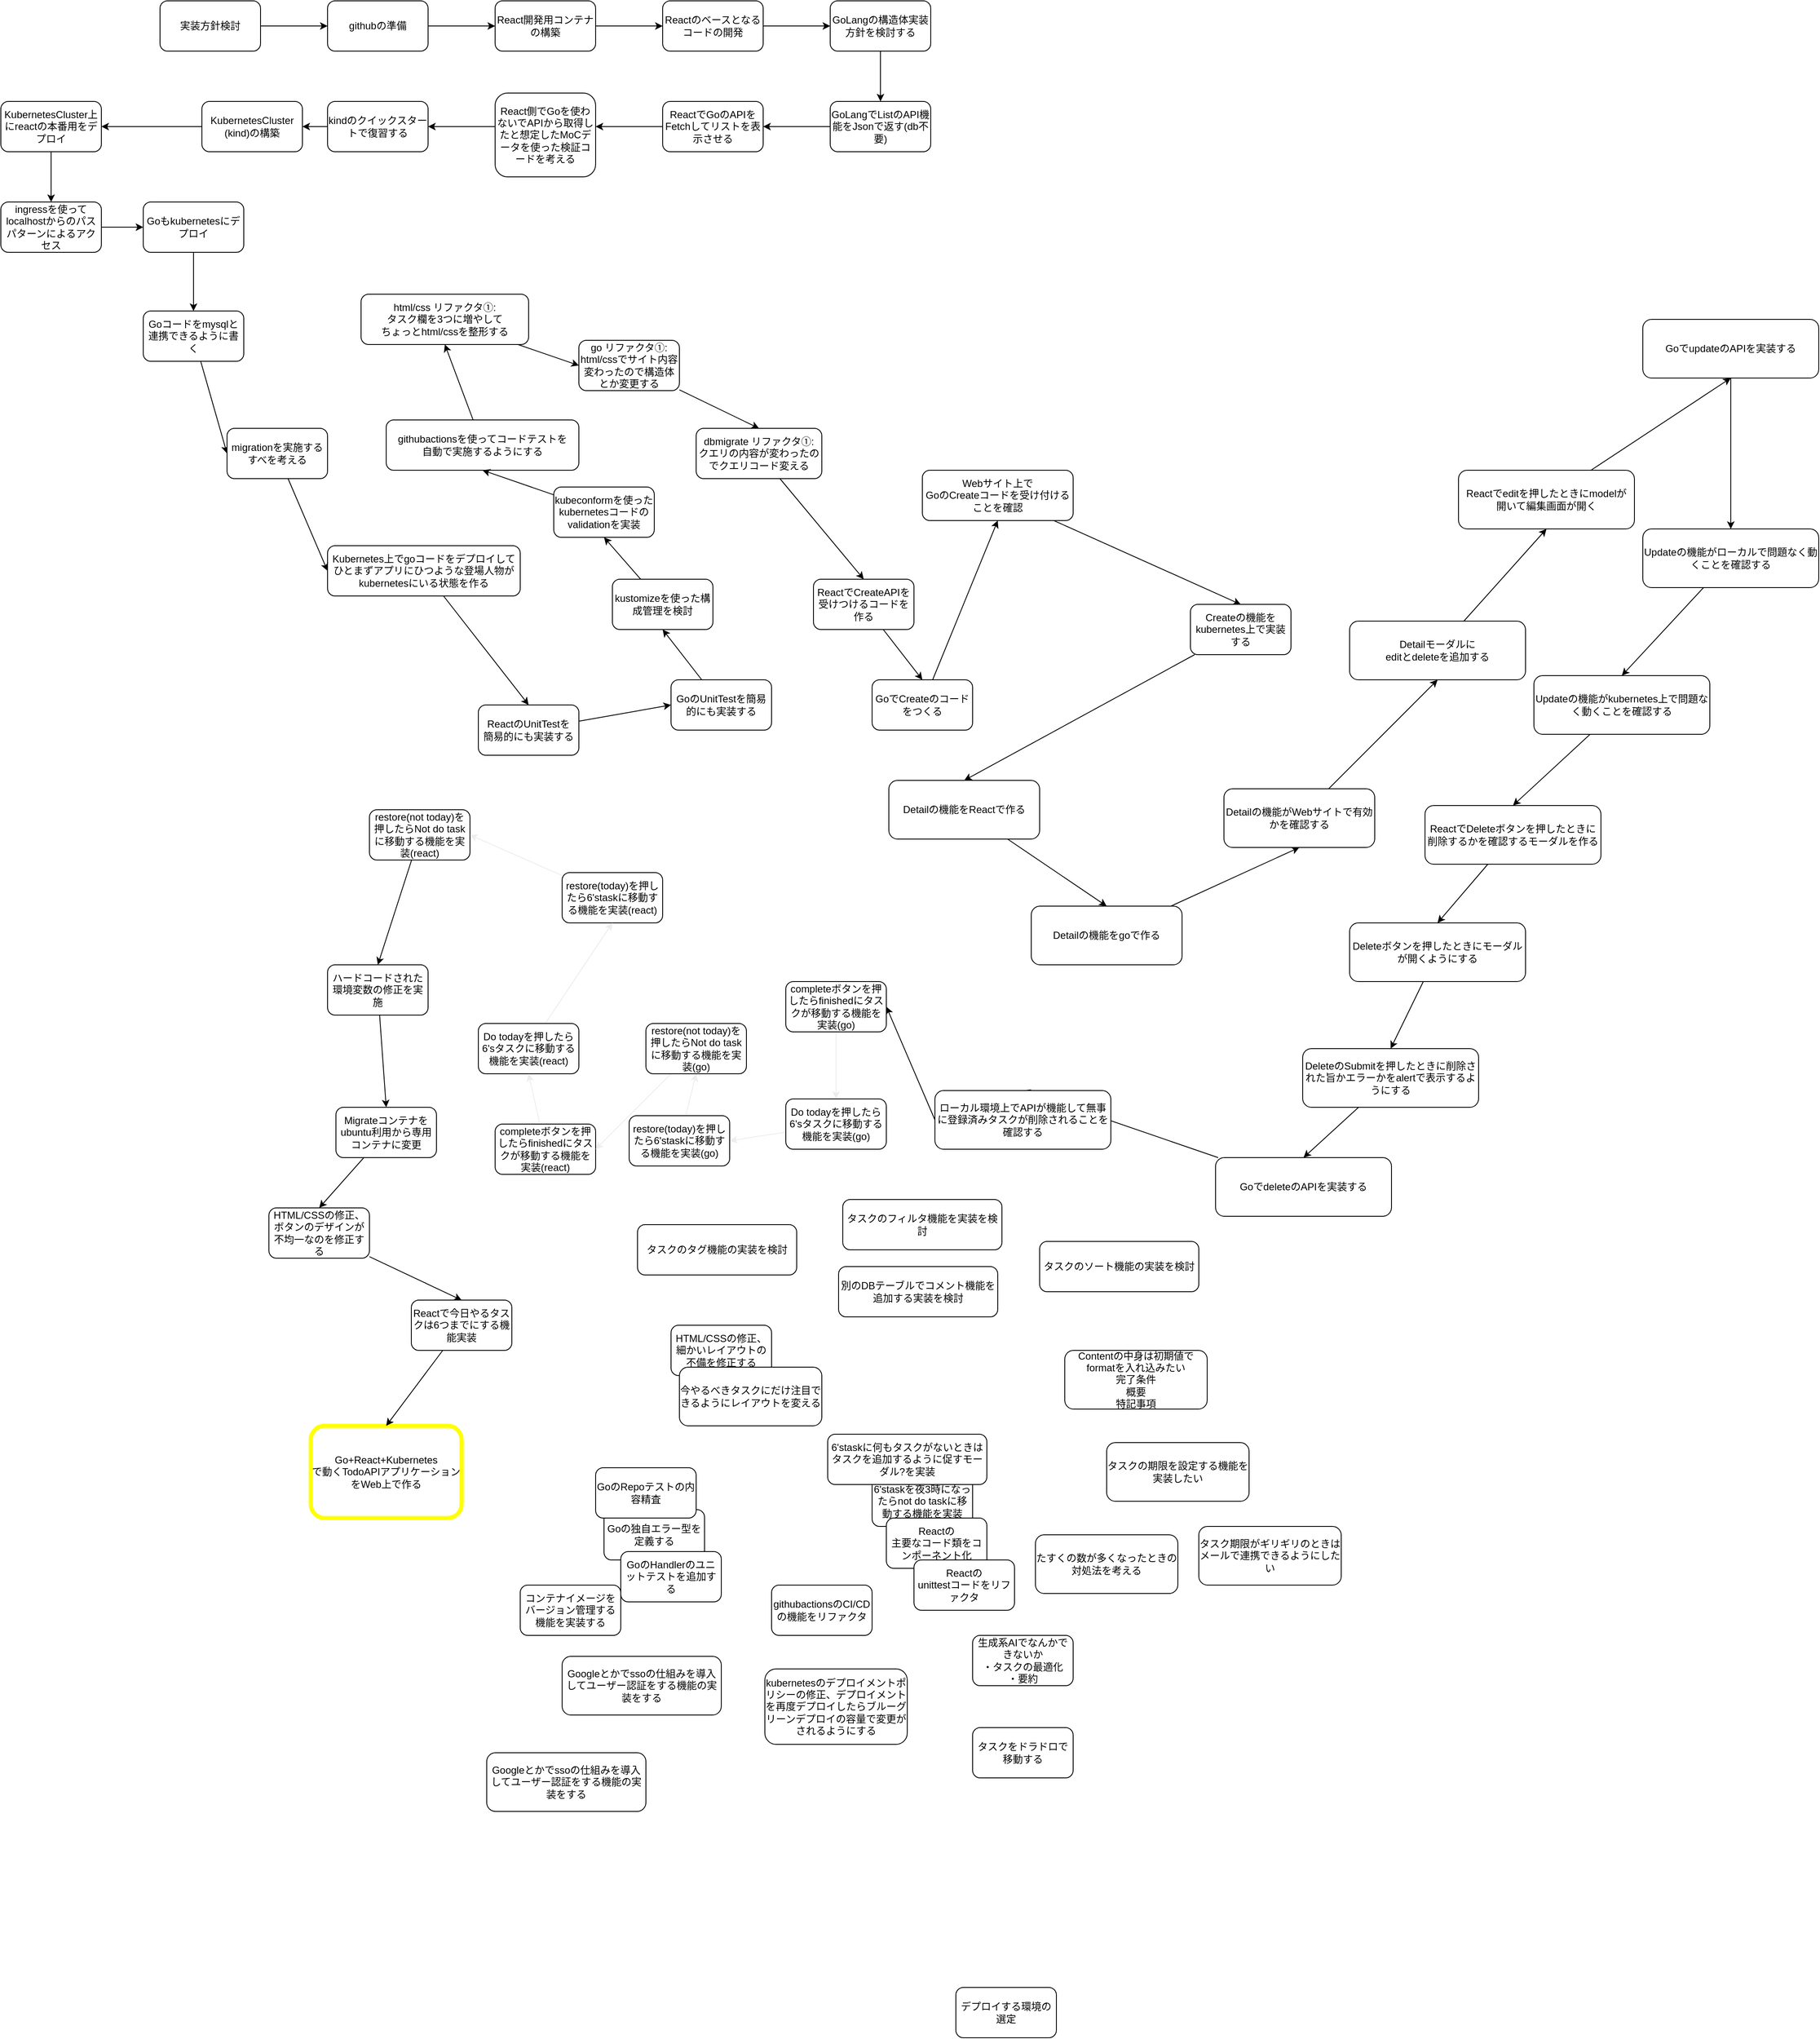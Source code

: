 <mxfile>
    <diagram id="1h3XHNeZ5nQDmQFXuVNc" name="ページ1">
        <mxGraphModel dx="2928" dy="869" grid="1" gridSize="10" guides="1" tooltips="1" connect="1" arrows="1" fold="1" page="1" pageScale="1" pageWidth="1654" pageHeight="1169" math="0" shadow="0">
            <root>
                <mxCell id="0"/>
                <mxCell id="1" parent="0"/>
                <mxCell id="13" style="edgeStyle=none;html=1;entryX=0;entryY=0.5;entryDx=0;entryDy=0;" edge="1" parent="1" source="2" target="4">
                    <mxGeometry relative="1" as="geometry"/>
                </mxCell>
                <mxCell id="2" value="githubの準備" style="rounded=1;whiteSpace=wrap;html=1;" vertex="1" parent="1">
                    <mxGeometry x="280" y="120" width="120" height="60" as="geometry"/>
                </mxCell>
                <mxCell id="12" style="edgeStyle=none;html=1;entryX=0;entryY=0.5;entryDx=0;entryDy=0;" edge="1" parent="1" source="3" target="2">
                    <mxGeometry relative="1" as="geometry"/>
                </mxCell>
                <mxCell id="3" value="実装方針検討" style="rounded=1;whiteSpace=wrap;html=1;" vertex="1" parent="1">
                    <mxGeometry x="80" y="120" width="120" height="60" as="geometry"/>
                </mxCell>
                <mxCell id="14" style="edgeStyle=none;html=1;entryX=0;entryY=0.5;entryDx=0;entryDy=0;" edge="1" parent="1" source="4" target="5">
                    <mxGeometry relative="1" as="geometry"/>
                </mxCell>
                <mxCell id="4" value="React開発用コンテナの構築" style="rounded=1;whiteSpace=wrap;html=1;" vertex="1" parent="1">
                    <mxGeometry x="480" y="120" width="120" height="60" as="geometry"/>
                </mxCell>
                <mxCell id="24" style="edgeStyle=none;html=1;entryX=0;entryY=0.5;entryDx=0;entryDy=0;" edge="1" parent="1" source="5" target="15">
                    <mxGeometry relative="1" as="geometry"/>
                </mxCell>
                <mxCell id="5" value="Reactのベースとなるコードの開発" style="rounded=1;whiteSpace=wrap;html=1;" vertex="1" parent="1">
                    <mxGeometry x="680" y="120" width="120" height="60" as="geometry"/>
                </mxCell>
                <mxCell id="17" style="edgeStyle=none;html=1;entryX=1;entryY=0.5;entryDx=0;entryDy=0;" edge="1" parent="1" source="6" target="7">
                    <mxGeometry relative="1" as="geometry"/>
                </mxCell>
                <mxCell id="6" value="GoLangでListのAPI機能をJsonで返す(db不要)" style="rounded=1;whiteSpace=wrap;html=1;" vertex="1" parent="1">
                    <mxGeometry x="880" y="240" width="120" height="60" as="geometry"/>
                </mxCell>
                <mxCell id="18" style="edgeStyle=none;html=1;entryX=1;entryY=0.4;entryDx=0;entryDy=0;entryPerimeter=0;" edge="1" parent="1" source="7" target="8">
                    <mxGeometry relative="1" as="geometry"/>
                </mxCell>
                <mxCell id="7" value="ReactでGoのAPIをFetchしてリストを表示させる" style="rounded=1;whiteSpace=wrap;html=1;" vertex="1" parent="1">
                    <mxGeometry x="680" y="240" width="120" height="60" as="geometry"/>
                </mxCell>
                <mxCell id="19" style="edgeStyle=none;html=1;entryX=1;entryY=0.5;entryDx=0;entryDy=0;" edge="1" parent="1" target="9">
                    <mxGeometry relative="1" as="geometry">
                        <mxPoint x="480" y="270" as="sourcePoint"/>
                    </mxGeometry>
                </mxCell>
                <mxCell id="8" value="React側でGoを使わないでAPIから取得したと想定したMoCデータを使った検証コードを考える" style="rounded=1;whiteSpace=wrap;html=1;" vertex="1" parent="1">
                    <mxGeometry x="480" y="230" width="120" height="100" as="geometry"/>
                </mxCell>
                <mxCell id="35" value="" style="edgeStyle=none;html=1;" edge="1" parent="1" source="9" target="34">
                    <mxGeometry relative="1" as="geometry"/>
                </mxCell>
                <mxCell id="9" value="kindのクイックスタートで復習する" style="rounded=1;whiteSpace=wrap;html=1;" vertex="1" parent="1">
                    <mxGeometry x="280" y="240" width="120" height="60" as="geometry"/>
                </mxCell>
                <mxCell id="60" style="edgeStyle=none;html=1;entryX=0.5;entryY=0;entryDx=0;entryDy=0;" edge="1" parent="1" source="10" target="64">
                    <mxGeometry relative="1" as="geometry"/>
                </mxCell>
                <mxCell id="10" value="Kubernetes上でgoコードをデプロイして&lt;br&gt;ひとまずアプリにひつような登場人物が&lt;br&gt;kubernetesにいる状態を作る" style="rounded=1;whiteSpace=wrap;html=1;" vertex="1" parent="1">
                    <mxGeometry x="280" y="770" width="230" height="60" as="geometry"/>
                </mxCell>
                <mxCell id="16" style="edgeStyle=none;html=1;entryX=0.5;entryY=0;entryDx=0;entryDy=0;" edge="1" parent="1" source="15" target="6">
                    <mxGeometry relative="1" as="geometry"/>
                </mxCell>
                <mxCell id="15" value="GoLangの構造体実装方針を検討する" style="rounded=1;whiteSpace=wrap;html=1;" vertex="1" parent="1">
                    <mxGeometry x="880" y="120" width="120" height="60" as="geometry"/>
                </mxCell>
                <mxCell id="25" value="Go+React+Kubernetes&lt;br&gt;で動くTodoAPIアプリケーションをWeb上で作る" style="rounded=1;whiteSpace=wrap;html=1;strokeWidth=5;strokeColor=#FFFF00;" vertex="1" parent="1">
                    <mxGeometry x="260" y="1820" width="180" height="110" as="geometry"/>
                </mxCell>
                <mxCell id="79" style="edgeStyle=none;html=1;entryX=0.5;entryY=0;entryDx=0;entryDy=0;" edge="1" parent="1" source="26" target="71">
                    <mxGeometry relative="1" as="geometry"/>
                </mxCell>
                <mxCell id="26" value="ReactでCreateAPIを受けつけるコードを作る" style="rounded=1;whiteSpace=wrap;html=1;" vertex="1" parent="1">
                    <mxGeometry x="860" y="810" width="120" height="60" as="geometry"/>
                </mxCell>
                <mxCell id="40" style="edgeStyle=none;html=1;entryX=0;entryY=0.5;entryDx=0;entryDy=0;" edge="1" parent="1" source="30">
                    <mxGeometry relative="1" as="geometry">
                        <mxPoint x="60.0" y="390" as="targetPoint"/>
                    </mxGeometry>
                </mxCell>
                <mxCell id="30" value="ingressを使って&lt;br&gt;localhostからのパスパターンによるアクセス" style="rounded=1;whiteSpace=wrap;html=1;" vertex="1" parent="1">
                    <mxGeometry x="-110" y="360" width="120" height="60" as="geometry"/>
                </mxCell>
                <mxCell id="37" style="edgeStyle=none;html=1;entryX=1;entryY=0.5;entryDx=0;entryDy=0;" edge="1" parent="1" source="34" target="36">
                    <mxGeometry relative="1" as="geometry"/>
                </mxCell>
                <mxCell id="34" value="KubernetesCluster&lt;br&gt;(kind)の構築" style="rounded=1;whiteSpace=wrap;html=1;" vertex="1" parent="1">
                    <mxGeometry x="130" y="240" width="120" height="60" as="geometry"/>
                </mxCell>
                <mxCell id="38" style="edgeStyle=none;html=1;entryX=0.5;entryY=0;entryDx=0;entryDy=0;" edge="1" parent="1" source="36" target="30">
                    <mxGeometry relative="1" as="geometry"/>
                </mxCell>
                <mxCell id="36" value="KubernetesCluster上にreactの本番用をデプロイ" style="rounded=1;whiteSpace=wrap;html=1;" vertex="1" parent="1">
                    <mxGeometry x="-110" y="240" width="120" height="60" as="geometry"/>
                </mxCell>
                <mxCell id="48" style="edgeStyle=none;html=1;entryX=0.5;entryY=0;entryDx=0;entryDy=0;" edge="1" parent="1" source="41" target="45">
                    <mxGeometry relative="1" as="geometry"/>
                </mxCell>
                <mxCell id="41" value="Goもkubernetesにデプロイ" style="rounded=1;whiteSpace=wrap;html=1;" vertex="1" parent="1">
                    <mxGeometry x="60" y="360" width="120" height="60" as="geometry"/>
                </mxCell>
                <mxCell id="49" style="edgeStyle=none;html=1;entryX=0;entryY=0.5;entryDx=0;entryDy=0;" edge="1" parent="1" source="45" target="46">
                    <mxGeometry relative="1" as="geometry"/>
                </mxCell>
                <mxCell id="45" value="Goコードをmysqlと連携できるように書く" style="rounded=1;whiteSpace=wrap;html=1;" vertex="1" parent="1">
                    <mxGeometry x="60" y="490" width="120" height="60" as="geometry"/>
                </mxCell>
                <mxCell id="50" style="edgeStyle=none;html=1;entryX=0;entryY=0.5;entryDx=0;entryDy=0;" edge="1" parent="1" source="46" target="10">
                    <mxGeometry relative="1" as="geometry"/>
                </mxCell>
                <mxCell id="46" value="migrationを実施するすべを考える" style="rounded=1;whiteSpace=wrap;html=1;" vertex="1" parent="1">
                    <mxGeometry x="160" y="630" width="120" height="60" as="geometry"/>
                </mxCell>
                <mxCell id="68" style="edgeStyle=none;html=1;entryX=0;entryY=0.5;entryDx=0;entryDy=0;" edge="1" parent="1" source="51" target="52">
                    <mxGeometry relative="1" as="geometry"/>
                </mxCell>
                <mxCell id="51" value="html/css リファクタ①:&lt;br&gt;タスク欄を3つに増やして&lt;br&gt;ちょっとhtml/cssを整形する" style="rounded=1;whiteSpace=wrap;html=1;" vertex="1" parent="1">
                    <mxGeometry x="320" y="470" width="200" height="60" as="geometry"/>
                </mxCell>
                <mxCell id="69" style="edgeStyle=none;html=1;entryX=0.5;entryY=0;entryDx=0;entryDy=0;" edge="1" parent="1" source="52" target="53">
                    <mxGeometry relative="1" as="geometry"/>
                </mxCell>
                <mxCell id="52" value="go&amp;nbsp;リファクタ①:&lt;br&gt;html/cssでサイト内容変わったので構造体とか変更する" style="rounded=1;whiteSpace=wrap;html=1;" vertex="1" parent="1">
                    <mxGeometry x="580" y="525" width="120" height="60" as="geometry"/>
                </mxCell>
                <mxCell id="70" style="edgeStyle=none;html=1;entryX=0.5;entryY=0;entryDx=0;entryDy=0;" edge="1" parent="1" source="53" target="26">
                    <mxGeometry relative="1" as="geometry"/>
                </mxCell>
                <mxCell id="53" value="dbmigrate&amp;nbsp;リファクタ①:&lt;br&gt;クエリの内容が変わったのでクエリコード変える" style="rounded=1;whiteSpace=wrap;html=1;" vertex="1" parent="1">
                    <mxGeometry x="720" y="630" width="150" height="60" as="geometry"/>
                </mxCell>
                <mxCell id="66" style="edgeStyle=none;html=1;entryX=0.5;entryY=1;entryDx=0;entryDy=0;" edge="1" parent="1" source="55" target="59">
                    <mxGeometry relative="1" as="geometry"/>
                </mxCell>
                <mxCell id="55" value="GoのUnitTestを簡易的にも実装する" style="rounded=1;whiteSpace=wrap;html=1;" vertex="1" parent="1">
                    <mxGeometry x="690" y="930" width="120" height="60" as="geometry"/>
                </mxCell>
                <mxCell id="67" style="edgeStyle=none;html=1;entryX=0.5;entryY=1;entryDx=0;entryDy=0;" edge="1" parent="1" source="56" target="51">
                    <mxGeometry relative="1" as="geometry"/>
                </mxCell>
                <mxCell id="56" value="githubactionsを使ってコードテストを&lt;br&gt;自動で実施するようにする" style="rounded=1;whiteSpace=wrap;html=1;" vertex="1" parent="1">
                    <mxGeometry x="350" y="620" width="230" height="60" as="geometry"/>
                </mxCell>
                <mxCell id="62" style="edgeStyle=none;html=1;entryX=0.5;entryY=1;entryDx=0;entryDy=0;" edge="1" parent="1" source="59" target="61">
                    <mxGeometry relative="1" as="geometry"/>
                </mxCell>
                <mxCell id="59" value="kustomizeを使った構成管理を検討" style="rounded=1;whiteSpace=wrap;html=1;" vertex="1" parent="1">
                    <mxGeometry x="620" y="810" width="120" height="60" as="geometry"/>
                </mxCell>
                <mxCell id="63" style="edgeStyle=none;html=1;entryX=0.5;entryY=1;entryDx=0;entryDy=0;" edge="1" parent="1" source="61" target="56">
                    <mxGeometry relative="1" as="geometry"/>
                </mxCell>
                <mxCell id="61" value="kubeconformを使った&lt;br&gt;kubernetesコードのvalidationを実装" style="rounded=1;whiteSpace=wrap;html=1;" vertex="1" parent="1">
                    <mxGeometry x="550" y="700" width="120" height="60" as="geometry"/>
                </mxCell>
                <mxCell id="65" style="edgeStyle=none;html=1;entryX=0;entryY=0.5;entryDx=0;entryDy=0;" edge="1" parent="1" source="64" target="55">
                    <mxGeometry relative="1" as="geometry"/>
                </mxCell>
                <mxCell id="64" value="ReactのUnitTestを&lt;br&gt;簡易的にも実装する" style="rounded=1;whiteSpace=wrap;html=1;" vertex="1" parent="1">
                    <mxGeometry x="460" y="960" width="120" height="60" as="geometry"/>
                </mxCell>
                <mxCell id="81" style="edgeStyle=none;html=1;entryX=0.5;entryY=1;entryDx=0;entryDy=0;" edge="1" parent="1" source="71" target="80">
                    <mxGeometry relative="1" as="geometry"/>
                </mxCell>
                <mxCell id="71" value="GoでCreateのコードをつくる" style="rounded=1;whiteSpace=wrap;html=1;" vertex="1" parent="1">
                    <mxGeometry x="930" y="930" width="120" height="60" as="geometry"/>
                </mxCell>
                <mxCell id="83" style="edgeStyle=none;html=1;entryX=0.5;entryY=0;entryDx=0;entryDy=0;" edge="1" parent="1" source="73" target="74">
                    <mxGeometry relative="1" as="geometry"/>
                </mxCell>
                <mxCell id="73" value="Createの機能をkubernetes上で実装する" style="rounded=1;whiteSpace=wrap;html=1;" vertex="1" parent="1">
                    <mxGeometry x="1310" y="840" width="120" height="60" as="geometry"/>
                </mxCell>
                <mxCell id="84" style="edgeStyle=none;html=1;entryX=0.5;entryY=0;entryDx=0;entryDy=0;" edge="1" parent="1" source="74" target="75">
                    <mxGeometry relative="1" as="geometry"/>
                </mxCell>
                <mxCell id="74" value="Detailの機能をReactで作る" style="rounded=1;whiteSpace=wrap;html=1;" vertex="1" parent="1">
                    <mxGeometry x="950" y="1050" width="180" height="70" as="geometry"/>
                </mxCell>
                <mxCell id="85" style="edgeStyle=none;html=1;entryX=0.5;entryY=1;entryDx=0;entryDy=0;" edge="1" parent="1" source="75" target="76">
                    <mxGeometry relative="1" as="geometry"/>
                </mxCell>
                <mxCell id="75" value="Detailの機能をgoで作る" style="rounded=1;whiteSpace=wrap;html=1;" vertex="1" parent="1">
                    <mxGeometry x="1120" y="1200" width="180" height="70" as="geometry"/>
                </mxCell>
                <mxCell id="89" style="edgeStyle=none;html=1;entryX=0.5;entryY=1;entryDx=0;entryDy=0;" edge="1" parent="1" source="76" target="87">
                    <mxGeometry relative="1" as="geometry"/>
                </mxCell>
                <mxCell id="76" value="Detailの機能がWebサイトで有効かを確認する" style="rounded=1;whiteSpace=wrap;html=1;" vertex="1" parent="1">
                    <mxGeometry x="1350" y="1060" width="180" height="70" as="geometry"/>
                </mxCell>
                <mxCell id="82" style="edgeStyle=none;html=1;entryX=0.5;entryY=0;entryDx=0;entryDy=0;" edge="1" parent="1" source="80" target="73">
                    <mxGeometry relative="1" as="geometry"/>
                </mxCell>
                <mxCell id="80" value="Webサイト上で&lt;br&gt;GoのCreateコードを受け付けることを確認" style="rounded=1;whiteSpace=wrap;html=1;" vertex="1" parent="1">
                    <mxGeometry x="990" y="680" width="180" height="60" as="geometry"/>
                </mxCell>
                <mxCell id="91" style="edgeStyle=none;html=1;entryX=0.5;entryY=1;entryDx=0;entryDy=0;" edge="1" parent="1" source="87" target="90">
                    <mxGeometry relative="1" as="geometry"/>
                </mxCell>
                <mxCell id="87" value="Detailモーダルに&lt;br&gt;editとdeleteを追加する" style="rounded=1;whiteSpace=wrap;html=1;" vertex="1" parent="1">
                    <mxGeometry x="1500" y="860" width="210" height="70" as="geometry"/>
                </mxCell>
                <mxCell id="93" style="edgeStyle=none;html=1;entryX=0.5;entryY=1;entryDx=0;entryDy=0;" edge="1" parent="1" source="90" target="92">
                    <mxGeometry relative="1" as="geometry"/>
                </mxCell>
                <mxCell id="90" value="Reactでeditを押したときにmodelが&lt;br&gt;開いて編集画面が開く" style="rounded=1;whiteSpace=wrap;html=1;" vertex="1" parent="1">
                    <mxGeometry x="1630" y="680" width="210" height="70" as="geometry"/>
                </mxCell>
                <mxCell id="95" style="edgeStyle=none;html=1;entryX=0.5;entryY=0;entryDx=0;entryDy=0;" edge="1" parent="1" source="92" target="94">
                    <mxGeometry relative="1" as="geometry"/>
                </mxCell>
                <mxCell id="92" value="GoでupdateのAPIを実装する" style="rounded=1;whiteSpace=wrap;html=1;" vertex="1" parent="1">
                    <mxGeometry x="1850" y="500" width="210" height="70" as="geometry"/>
                </mxCell>
                <mxCell id="97" style="edgeStyle=none;html=1;entryX=0.5;entryY=0;entryDx=0;entryDy=0;" edge="1" parent="1" source="94" target="96">
                    <mxGeometry relative="1" as="geometry"/>
                </mxCell>
                <mxCell id="94" value="Updateの機能がローカルで問題なく動くことを確認する" style="rounded=1;whiteSpace=wrap;html=1;" vertex="1" parent="1">
                    <mxGeometry x="1850" y="750" width="210" height="70" as="geometry"/>
                </mxCell>
                <mxCell id="102" style="edgeStyle=none;html=1;entryX=0.5;entryY=0;entryDx=0;entryDy=0;" edge="1" parent="1" source="96" target="99">
                    <mxGeometry relative="1" as="geometry"/>
                </mxCell>
                <mxCell id="96" value="Updateの機能がkubernetes上で問題なく動くことを確認する" style="rounded=1;whiteSpace=wrap;html=1;" vertex="1" parent="1">
                    <mxGeometry x="1720" y="925" width="210" height="70" as="geometry"/>
                </mxCell>
                <mxCell id="103" style="edgeStyle=none;html=1;entryX=0.5;entryY=0;entryDx=0;entryDy=0;" edge="1" parent="1" source="99" target="101">
                    <mxGeometry relative="1" as="geometry"/>
                </mxCell>
                <mxCell id="99" value="ReactでDeleteボタンを押したときに&lt;br&gt;削除するかを確認するモーダルを作る" style="rounded=1;whiteSpace=wrap;html=1;" vertex="1" parent="1">
                    <mxGeometry x="1590" y="1080" width="210" height="70" as="geometry"/>
                </mxCell>
                <mxCell id="136" style="edgeStyle=none;html=1;entryX=0.5;entryY=0;entryDx=0;entryDy=0;" edge="1" parent="1" source="100" target="114">
                    <mxGeometry relative="1" as="geometry"/>
                </mxCell>
                <mxCell id="100" value="ハードコードされた環境変数の修正を実施" style="rounded=1;whiteSpace=wrap;html=1;" vertex="1" parent="1">
                    <mxGeometry x="280" y="1270" width="120" height="60" as="geometry"/>
                </mxCell>
                <mxCell id="108" style="edgeStyle=none;html=1;entryX=0.5;entryY=0;entryDx=0;entryDy=0;" edge="1" parent="1" source="101" target="104">
                    <mxGeometry relative="1" as="geometry"/>
                </mxCell>
                <mxCell id="101" value="Deleteボタンを押したときにモーダルが開くようにする" style="rounded=1;whiteSpace=wrap;html=1;" vertex="1" parent="1">
                    <mxGeometry x="1500" y="1220" width="210" height="70" as="geometry"/>
                </mxCell>
                <mxCell id="109" style="edgeStyle=none;html=1;entryX=0.5;entryY=0;entryDx=0;entryDy=0;" edge="1" parent="1" source="104" target="105">
                    <mxGeometry relative="1" as="geometry"/>
                </mxCell>
                <mxCell id="104" value="DeleteのSubmitを押したときに削除された旨かエラーかをalertで表示するようにする" style="rounded=1;whiteSpace=wrap;html=1;" vertex="1" parent="1">
                    <mxGeometry x="1444" y="1370" width="210" height="70" as="geometry"/>
                </mxCell>
                <mxCell id="110" style="edgeStyle=none;html=1;entryX=0.5;entryY=0;entryDx=0;entryDy=0;" edge="1" parent="1" source="105" target="106">
                    <mxGeometry relative="1" as="geometry"/>
                </mxCell>
                <mxCell id="105" value="GoでdeleteのAPIを実装する" style="rounded=1;whiteSpace=wrap;html=1;" vertex="1" parent="1">
                    <mxGeometry x="1340" y="1500" width="210" height="70" as="geometry"/>
                </mxCell>
                <mxCell id="131" style="edgeStyle=none;html=1;entryX=1;entryY=0.5;entryDx=0;entryDy=0;exitX=0;exitY=0.5;exitDx=0;exitDy=0;" edge="1" parent="1" source="106" target="116">
                    <mxGeometry relative="1" as="geometry">
                        <mxPoint x="830" y="1560" as="targetPoint"/>
                        <mxPoint x="1000" y="1530" as="sourcePoint"/>
                    </mxGeometry>
                </mxCell>
                <mxCell id="106" value="ローカル環境上でAPIが機能して無事に登録済みタスクが削除されることを確認する" style="rounded=1;whiteSpace=wrap;html=1;" vertex="1" parent="1">
                    <mxGeometry x="1005" y="1420" width="210" height="70" as="geometry"/>
                </mxCell>
                <mxCell id="111" value="Goの独自エラー型を定義する" style="rounded=1;whiteSpace=wrap;html=1;" vertex="1" parent="1">
                    <mxGeometry x="610" y="1920" width="120" height="60" as="geometry"/>
                </mxCell>
                <mxCell id="112" value="GoのRepoテストの内容精査" style="rounded=1;whiteSpace=wrap;html=1;" vertex="1" parent="1">
                    <mxGeometry x="600" y="1870" width="120" height="60" as="geometry"/>
                </mxCell>
                <mxCell id="113" value="GoのHandlerのユニットテストを追加する" style="rounded=1;whiteSpace=wrap;html=1;" vertex="1" parent="1">
                    <mxGeometry x="630" y="1970" width="120" height="60" as="geometry"/>
                </mxCell>
                <mxCell id="137" style="edgeStyle=none;html=1;entryX=0.5;entryY=0;entryDx=0;entryDy=0;" edge="1" parent="1" source="114" target="125">
                    <mxGeometry relative="1" as="geometry"/>
                </mxCell>
                <mxCell id="114" value="Migrateコンテナをubuntu利用から専用コンテナに変更" style="rounded=1;whiteSpace=wrap;html=1;" vertex="1" parent="1">
                    <mxGeometry x="290" y="1440" width="120" height="60" as="geometry"/>
                </mxCell>
                <mxCell id="139" style="edgeStyle=none;html=1;entryX=0.5;entryY=0;entryDx=0;entryDy=0;" edge="1" parent="1" source="115" target="25">
                    <mxGeometry relative="1" as="geometry"/>
                </mxCell>
                <mxCell id="115" value="Reactで今日やるタスクは6つまでにする機能実装" style="rounded=1;whiteSpace=wrap;html=1;" vertex="1" parent="1">
                    <mxGeometry x="380" y="1670" width="120" height="60" as="geometry"/>
                </mxCell>
                <mxCell id="159" style="edgeStyle=none;html=1;entryX=0.5;entryY=0;entryDx=0;entryDy=0;strokeColor=#FFFFFFF;" edge="1" parent="1" source="116" target="117">
                    <mxGeometry relative="1" as="geometry"/>
                </mxCell>
                <mxCell id="161" style="edgeStyle=none;html=1;strokeColor=#EDEDED;" edge="1" parent="1" source="116">
                    <mxGeometry relative="1" as="geometry">
                        <mxPoint x="887" y="1430" as="targetPoint"/>
                    </mxGeometry>
                </mxCell>
                <mxCell id="116" value="completeボタンを押したらfinishedにタスクが移動する機能を実装(go)" style="rounded=1;whiteSpace=wrap;html=1;" vertex="1" parent="1">
                    <mxGeometry x="827" y="1290" width="120" height="60" as="geometry"/>
                </mxCell>
                <mxCell id="160" style="edgeStyle=none;html=1;entryX=1;entryY=0.5;entryDx=0;entryDy=0;strokeColor=#FFFFFFF;" edge="1" parent="1" source="117" target="145">
                    <mxGeometry relative="1" as="geometry"/>
                </mxCell>
                <mxCell id="162" style="edgeStyle=none;html=1;entryX=1;entryY=0.5;entryDx=0;entryDy=0;strokeColor=#EDEDED;" edge="1" parent="1" source="117" target="145">
                    <mxGeometry relative="1" as="geometry"/>
                </mxCell>
                <mxCell id="117" value="Do todayを押したら6'sタスクに移動する機能を実装(go)" style="rounded=1;whiteSpace=wrap;html=1;" vertex="1" parent="1">
                    <mxGeometry x="827" y="1430" width="120" height="60" as="geometry"/>
                </mxCell>
                <mxCell id="135" style="edgeStyle=none;html=1;entryX=0.5;entryY=0;entryDx=0;entryDy=0;" edge="1" parent="1" source="118" target="100">
                    <mxGeometry relative="1" as="geometry"/>
                </mxCell>
                <mxCell id="118" value="restore(not today)を押したらNot do taskに移動する機能を実装(react)" style="rounded=1;whiteSpace=wrap;html=1;" vertex="1" parent="1">
                    <mxGeometry x="330" y="1085" width="120" height="60" as="geometry"/>
                </mxCell>
                <mxCell id="170" style="edgeStyle=none;html=1;entryX=1;entryY=0.5;entryDx=0;entryDy=0;strokeColor=#EDEDED;" edge="1" parent="1" source="119" target="118">
                    <mxGeometry relative="1" as="geometry"/>
                </mxCell>
                <mxCell id="119" value="restore(today)を押したら6'staskに移動する機能を実装(react)" style="rounded=1;whiteSpace=wrap;html=1;" vertex="1" parent="1">
                    <mxGeometry x="560" y="1160" width="120" height="60" as="geometry"/>
                </mxCell>
                <mxCell id="120" value="6'staskを夜3時になったらnot do taskに移動する機能を実装" style="rounded=1;whiteSpace=wrap;html=1;" vertex="1" parent="1">
                    <mxGeometry x="930" y="1880" width="120" height="60" as="geometry"/>
                </mxCell>
                <mxCell id="121" value="6'staskに何もタスクがないときはタスクを追加するように促すモーダル?を実装" style="rounded=1;whiteSpace=wrap;html=1;" vertex="1" parent="1">
                    <mxGeometry x="877" y="1830" width="190" height="60" as="geometry"/>
                </mxCell>
                <mxCell id="122" value="Googleとかでssoの仕組みを導入してユーザー認証をする機能の実装をする" style="rounded=1;whiteSpace=wrap;html=1;" vertex="1" parent="1">
                    <mxGeometry x="560" y="2095" width="190" height="70" as="geometry"/>
                </mxCell>
                <mxCell id="123" value="kubernetesのデプロイメントポリシーの修正、デプロイメントを再度デプロイしたらブルーグリーンデプロイの容量で変更がされるようにする" style="rounded=1;whiteSpace=wrap;html=1;" vertex="1" parent="1">
                    <mxGeometry x="802" y="2110" width="170" height="90" as="geometry"/>
                </mxCell>
                <mxCell id="124" value="HTML/CSSの修正、細かいレイアウトの不備を修正する" style="rounded=1;whiteSpace=wrap;html=1;" vertex="1" parent="1">
                    <mxGeometry x="690" y="1700" width="120" height="60" as="geometry"/>
                </mxCell>
                <mxCell id="138" style="edgeStyle=none;html=1;entryX=0.5;entryY=0;entryDx=0;entryDy=0;" edge="1" parent="1" source="125" target="115">
                    <mxGeometry relative="1" as="geometry"/>
                </mxCell>
                <mxCell id="125" value="HTML/CSSの修正、ボタンのデザインが不均一なのを修正する" style="rounded=1;whiteSpace=wrap;html=1;" vertex="1" parent="1">
                    <mxGeometry x="210" y="1560" width="120" height="60" as="geometry"/>
                </mxCell>
                <mxCell id="126" value="Reactの&lt;br&gt;主要なコード類をコンポーネント化" style="rounded=1;whiteSpace=wrap;html=1;" vertex="1" parent="1">
                    <mxGeometry x="947" y="1930" width="120" height="60" as="geometry"/>
                </mxCell>
                <mxCell id="127" value="Reactの&lt;br&gt;unittestコードをリファクタ" style="rounded=1;whiteSpace=wrap;html=1;" vertex="1" parent="1">
                    <mxGeometry x="980" y="1980" width="120" height="60" as="geometry"/>
                </mxCell>
                <mxCell id="128" value="githubactionsのCI/CDの機能をリファクタ" style="rounded=1;whiteSpace=wrap;html=1;" vertex="1" parent="1">
                    <mxGeometry x="810" y="2010" width="120" height="60" as="geometry"/>
                </mxCell>
                <mxCell id="130" value="デプロイする環境の選定" style="rounded=1;whiteSpace=wrap;html=1;" vertex="1" parent="1">
                    <mxGeometry x="1030" y="2490" width="120" height="60" as="geometry"/>
                </mxCell>
                <mxCell id="169" style="edgeStyle=none;html=1;entryX=0.5;entryY=1;entryDx=0;entryDy=0;strokeColor=#EDEDED;" edge="1" parent="1" source="141" target="119">
                    <mxGeometry relative="1" as="geometry"/>
                </mxCell>
                <mxCell id="141" value="Do todayを押したら6'sタスクに移動する機能を実装(react)" style="rounded=1;whiteSpace=wrap;html=1;" vertex="1" parent="1">
                    <mxGeometry x="460" y="1340" width="120" height="60" as="geometry"/>
                </mxCell>
                <mxCell id="168" style="edgeStyle=none;html=1;entryX=0.5;entryY=1;entryDx=0;entryDy=0;strokeColor=#EDEDED;" edge="1" parent="1" source="142" target="141">
                    <mxGeometry relative="1" as="geometry"/>
                </mxCell>
                <mxCell id="142" value="completeボタンを押したらfinishedにタスクが移動する機能を実装(react)" style="rounded=1;whiteSpace=wrap;html=1;" vertex="1" parent="1">
                    <mxGeometry x="480" y="1460" width="120" height="60" as="geometry"/>
                </mxCell>
                <mxCell id="166" style="edgeStyle=none;html=1;entryX=0.5;entryY=1;entryDx=0;entryDy=0;strokeColor=#EDEDED;" edge="1" parent="1" source="145" target="148">
                    <mxGeometry relative="1" as="geometry"/>
                </mxCell>
                <mxCell id="145" value="restore(today)を押したら6'staskに移動する機能を実装(go)" style="rounded=1;whiteSpace=wrap;html=1;" vertex="1" parent="1">
                    <mxGeometry x="640" y="1450" width="120" height="60" as="geometry"/>
                </mxCell>
                <mxCell id="167" style="edgeStyle=none;html=1;entryX=1;entryY=0.5;entryDx=0;entryDy=0;strokeColor=#EDEDED;" edge="1" parent="1" source="148" target="142">
                    <mxGeometry relative="1" as="geometry"/>
                </mxCell>
                <mxCell id="148" value="restore(not today)を押したらNot do taskに移動する機能を実装(go)" style="rounded=1;whiteSpace=wrap;html=1;" vertex="1" parent="1">
                    <mxGeometry x="660" y="1340" width="120" height="60" as="geometry"/>
                </mxCell>
                <mxCell id="151" value="今やるべきタスクにだけ注目できるようにレイアウトを変える" style="rounded=1;whiteSpace=wrap;html=1;" vertex="1" parent="1">
                    <mxGeometry x="700" y="1750" width="170" height="70" as="geometry"/>
                </mxCell>
                <mxCell id="152" value="別のDBテーブルでコメント機能を追加する実装を検討" style="rounded=1;whiteSpace=wrap;html=1;" vertex="1" parent="1">
                    <mxGeometry x="890" y="1630" width="190" height="60" as="geometry"/>
                </mxCell>
                <mxCell id="153" value="タスクのタグ機能の実装を検討" style="rounded=1;whiteSpace=wrap;html=1;" vertex="1" parent="1">
                    <mxGeometry x="650" y="1580" width="190" height="60" as="geometry"/>
                </mxCell>
                <mxCell id="154" value="タスクのフィルタ機能を実装を検討" style="rounded=1;whiteSpace=wrap;html=1;" vertex="1" parent="1">
                    <mxGeometry x="895" y="1550" width="190" height="60" as="geometry"/>
                </mxCell>
                <mxCell id="155" value="タスクのソート機能の実装を検討" style="rounded=1;whiteSpace=wrap;html=1;" vertex="1" parent="1">
                    <mxGeometry x="1130" y="1600" width="190" height="60" as="geometry"/>
                </mxCell>
                <mxCell id="156" value="Contentの中身は初期値でformatを入れ込みたい&lt;br&gt;完了条件&lt;br&gt;概要&lt;br&gt;特記事項" style="rounded=1;whiteSpace=wrap;html=1;" vertex="1" parent="1">
                    <mxGeometry x="1160" y="1730" width="170" height="70" as="geometry"/>
                </mxCell>
                <mxCell id="157" value="タスクの期限を設定する機能を実装したい" style="rounded=1;whiteSpace=wrap;html=1;" vertex="1" parent="1">
                    <mxGeometry x="1210" y="1840" width="170" height="70" as="geometry"/>
                </mxCell>
                <mxCell id="171" value="生成系AIでなんかできないか&lt;br&gt;・タスクの最適化&lt;br&gt;・要約" style="rounded=1;whiteSpace=wrap;html=1;" vertex="1" parent="1">
                    <mxGeometry x="1050" y="2070" width="120" height="60" as="geometry"/>
                </mxCell>
                <mxCell id="172" value="タスクをドラドロで移動する" style="rounded=1;whiteSpace=wrap;html=1;" vertex="1" parent="1">
                    <mxGeometry x="1050" y="2180" width="120" height="60" as="geometry"/>
                </mxCell>
                <mxCell id="173" value="コンテナイメージをバージョン管理する機能を実装する" style="rounded=1;whiteSpace=wrap;html=1;" vertex="1" parent="1">
                    <mxGeometry x="510" y="2010" width="120" height="60" as="geometry"/>
                </mxCell>
                <mxCell id="174" value="たすくの数が多くなったときの対処法を考える" style="rounded=1;whiteSpace=wrap;html=1;" vertex="1" parent="1">
                    <mxGeometry x="1125" y="1950" width="170" height="70" as="geometry"/>
                </mxCell>
                <mxCell id="175" value="タスク期限がギリギリのときはメールで連携できるようにしたい" style="rounded=1;whiteSpace=wrap;html=1;" vertex="1" parent="1">
                    <mxGeometry x="1320" y="1940" width="170" height="70" as="geometry"/>
                </mxCell>
                <mxCell id="176" value="Googleとかでssoの仕組みを導入してユーザー認証をする機能の実装をする" style="rounded=1;whiteSpace=wrap;html=1;" vertex="1" parent="1">
                    <mxGeometry x="470" y="2210" width="190" height="70" as="geometry"/>
                </mxCell>
            </root>
        </mxGraphModel>
    </diagram>
</mxfile>
